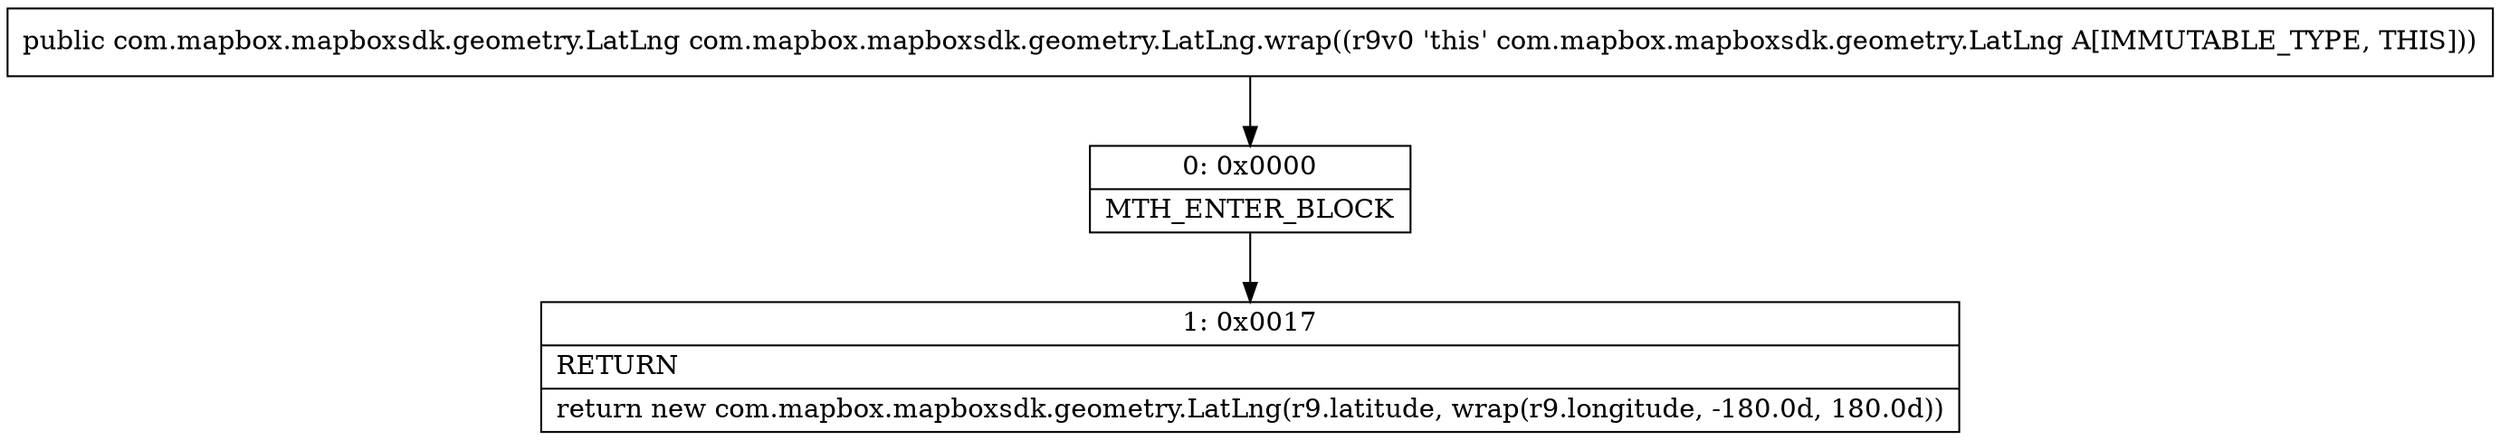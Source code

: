 digraph "CFG forcom.mapbox.mapboxsdk.geometry.LatLng.wrap()Lcom\/mapbox\/mapboxsdk\/geometry\/LatLng;" {
Node_0 [shape=record,label="{0\:\ 0x0000|MTH_ENTER_BLOCK\l}"];
Node_1 [shape=record,label="{1\:\ 0x0017|RETURN\l|return new com.mapbox.mapboxsdk.geometry.LatLng(r9.latitude, wrap(r9.longitude, \-180.0d, 180.0d))\l}"];
MethodNode[shape=record,label="{public com.mapbox.mapboxsdk.geometry.LatLng com.mapbox.mapboxsdk.geometry.LatLng.wrap((r9v0 'this' com.mapbox.mapboxsdk.geometry.LatLng A[IMMUTABLE_TYPE, THIS])) }"];
MethodNode -> Node_0;
Node_0 -> Node_1;
}


